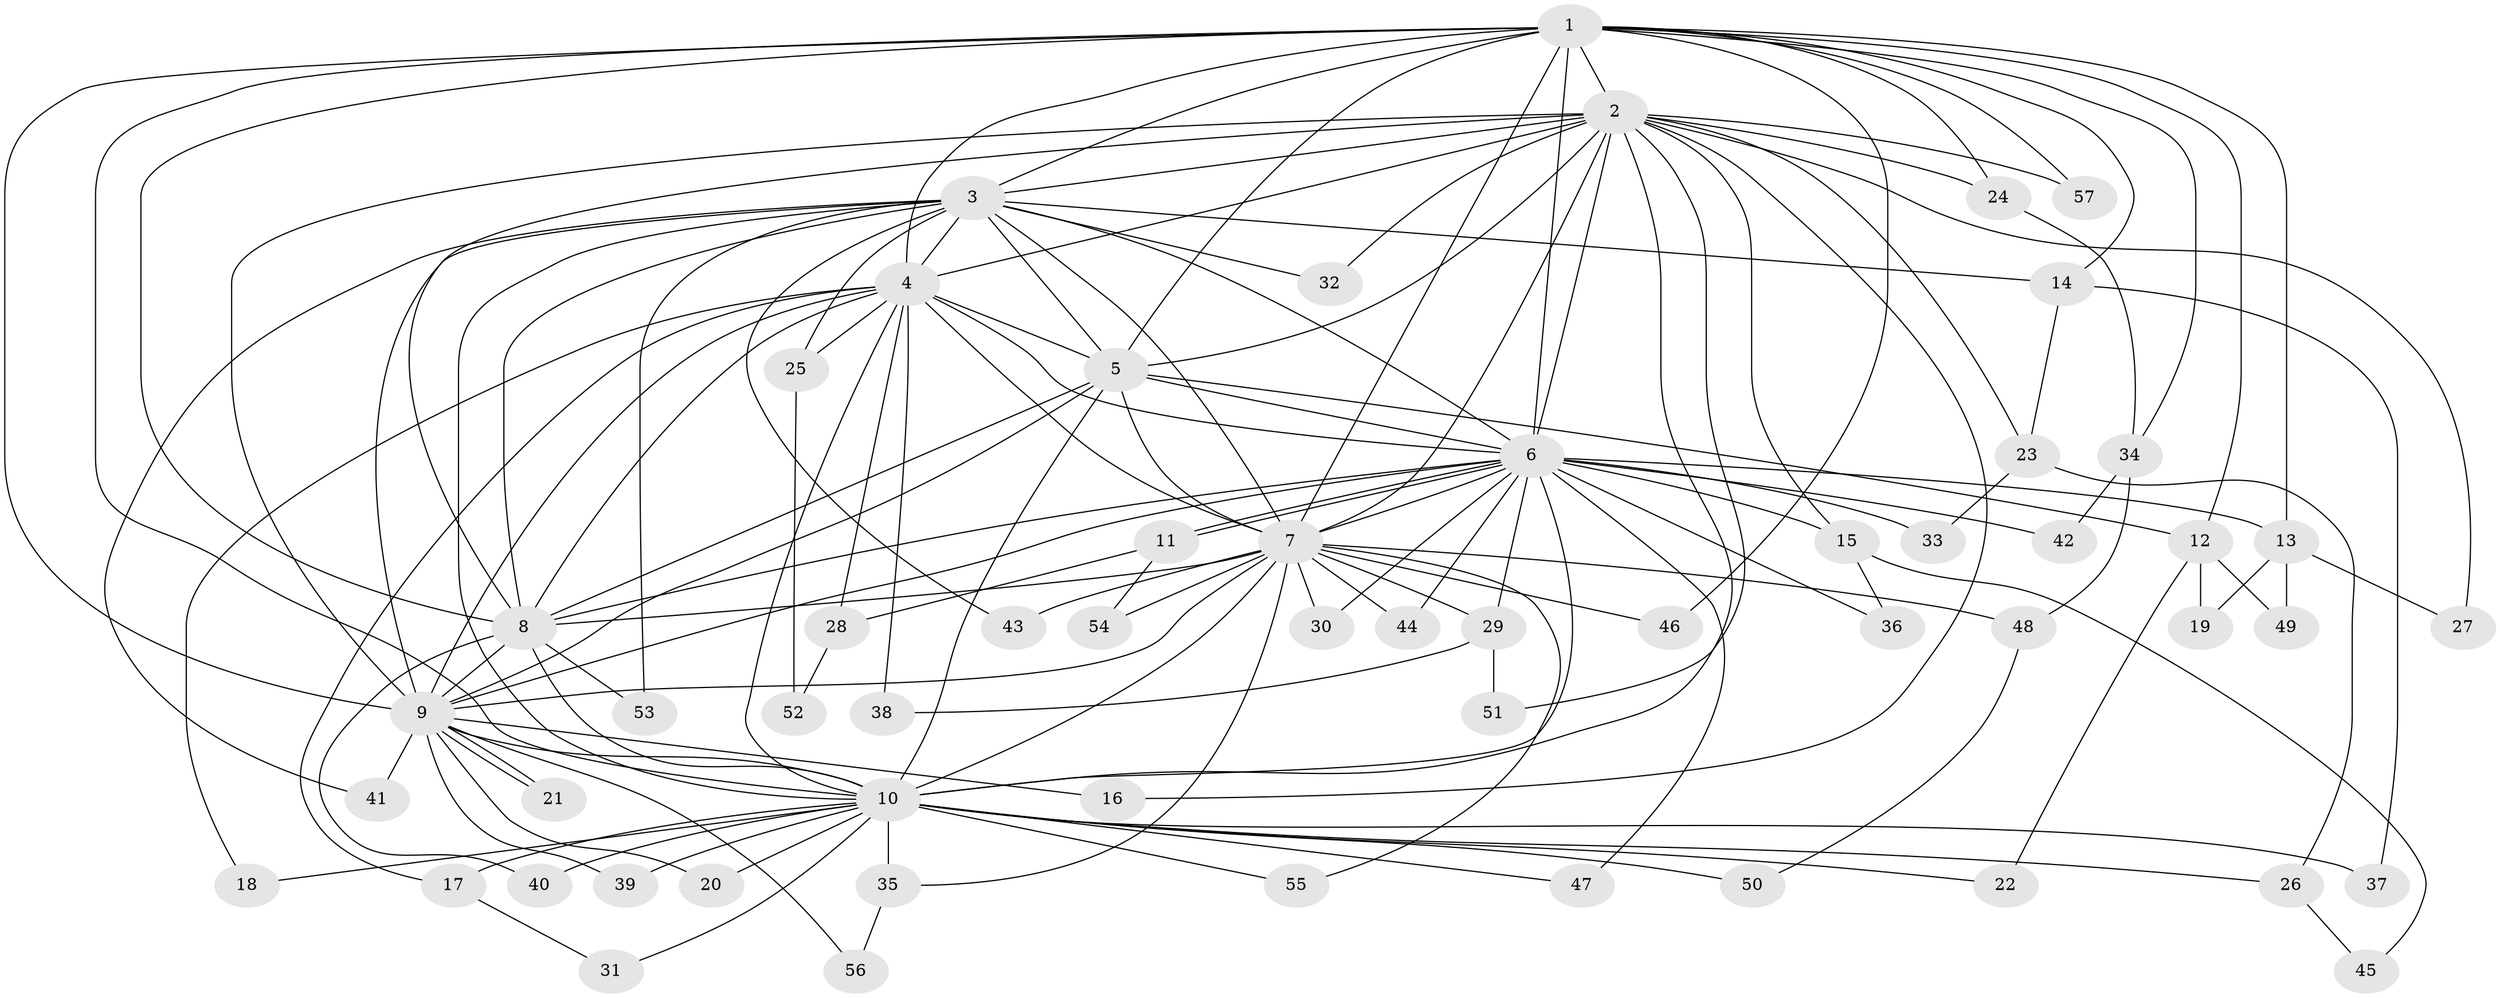 // coarse degree distribution, {10: 0.05555555555555555, 8: 0.2222222222222222, 9: 0.05555555555555555, 12: 0.05555555555555555, 7: 0.1111111111111111, 6: 0.05555555555555555, 5: 0.16666666666666666, 1: 0.05555555555555555, 2: 0.1111111111111111, 3: 0.05555555555555555, 4: 0.05555555555555555}
// Generated by graph-tools (version 1.1) at 2025/49/03/04/25 22:49:48]
// undirected, 57 vertices, 139 edges
graph export_dot {
  node [color=gray90,style=filled];
  1;
  2;
  3;
  4;
  5;
  6;
  7;
  8;
  9;
  10;
  11;
  12;
  13;
  14;
  15;
  16;
  17;
  18;
  19;
  20;
  21;
  22;
  23;
  24;
  25;
  26;
  27;
  28;
  29;
  30;
  31;
  32;
  33;
  34;
  35;
  36;
  37;
  38;
  39;
  40;
  41;
  42;
  43;
  44;
  45;
  46;
  47;
  48;
  49;
  50;
  51;
  52;
  53;
  54;
  55;
  56;
  57;
  1 -- 2;
  1 -- 3;
  1 -- 4;
  1 -- 5;
  1 -- 6;
  1 -- 7;
  1 -- 8;
  1 -- 9;
  1 -- 10;
  1 -- 12;
  1 -- 13;
  1 -- 14;
  1 -- 24;
  1 -- 34;
  1 -- 46;
  1 -- 57;
  2 -- 3;
  2 -- 4;
  2 -- 5;
  2 -- 6;
  2 -- 7;
  2 -- 8;
  2 -- 9;
  2 -- 10;
  2 -- 15;
  2 -- 16;
  2 -- 23;
  2 -- 24;
  2 -- 27;
  2 -- 32;
  2 -- 51;
  2 -- 57;
  3 -- 4;
  3 -- 5;
  3 -- 6;
  3 -- 7;
  3 -- 8;
  3 -- 9;
  3 -- 10;
  3 -- 14;
  3 -- 25;
  3 -- 32;
  3 -- 41;
  3 -- 43;
  3 -- 53;
  4 -- 5;
  4 -- 6;
  4 -- 7;
  4 -- 8;
  4 -- 9;
  4 -- 10;
  4 -- 17;
  4 -- 18;
  4 -- 25;
  4 -- 28;
  4 -- 38;
  5 -- 6;
  5 -- 7;
  5 -- 8;
  5 -- 9;
  5 -- 10;
  5 -- 12;
  6 -- 7;
  6 -- 8;
  6 -- 9;
  6 -- 10;
  6 -- 11;
  6 -- 11;
  6 -- 13;
  6 -- 15;
  6 -- 29;
  6 -- 30;
  6 -- 33;
  6 -- 36;
  6 -- 42;
  6 -- 44;
  6 -- 47;
  7 -- 8;
  7 -- 9;
  7 -- 10;
  7 -- 29;
  7 -- 30;
  7 -- 35;
  7 -- 43;
  7 -- 44;
  7 -- 46;
  7 -- 48;
  7 -- 54;
  7 -- 55;
  8 -- 9;
  8 -- 10;
  8 -- 40;
  8 -- 53;
  9 -- 10;
  9 -- 16;
  9 -- 20;
  9 -- 21;
  9 -- 21;
  9 -- 39;
  9 -- 41;
  9 -- 56;
  10 -- 17;
  10 -- 18;
  10 -- 20;
  10 -- 22;
  10 -- 26;
  10 -- 31;
  10 -- 35;
  10 -- 37;
  10 -- 39;
  10 -- 40;
  10 -- 47;
  10 -- 50;
  10 -- 55;
  11 -- 28;
  11 -- 54;
  12 -- 19;
  12 -- 22;
  12 -- 49;
  13 -- 19;
  13 -- 27;
  13 -- 49;
  14 -- 23;
  14 -- 37;
  15 -- 36;
  15 -- 45;
  17 -- 31;
  23 -- 26;
  23 -- 33;
  24 -- 34;
  25 -- 52;
  26 -- 45;
  28 -- 52;
  29 -- 38;
  29 -- 51;
  34 -- 42;
  34 -- 48;
  35 -- 56;
  48 -- 50;
}

